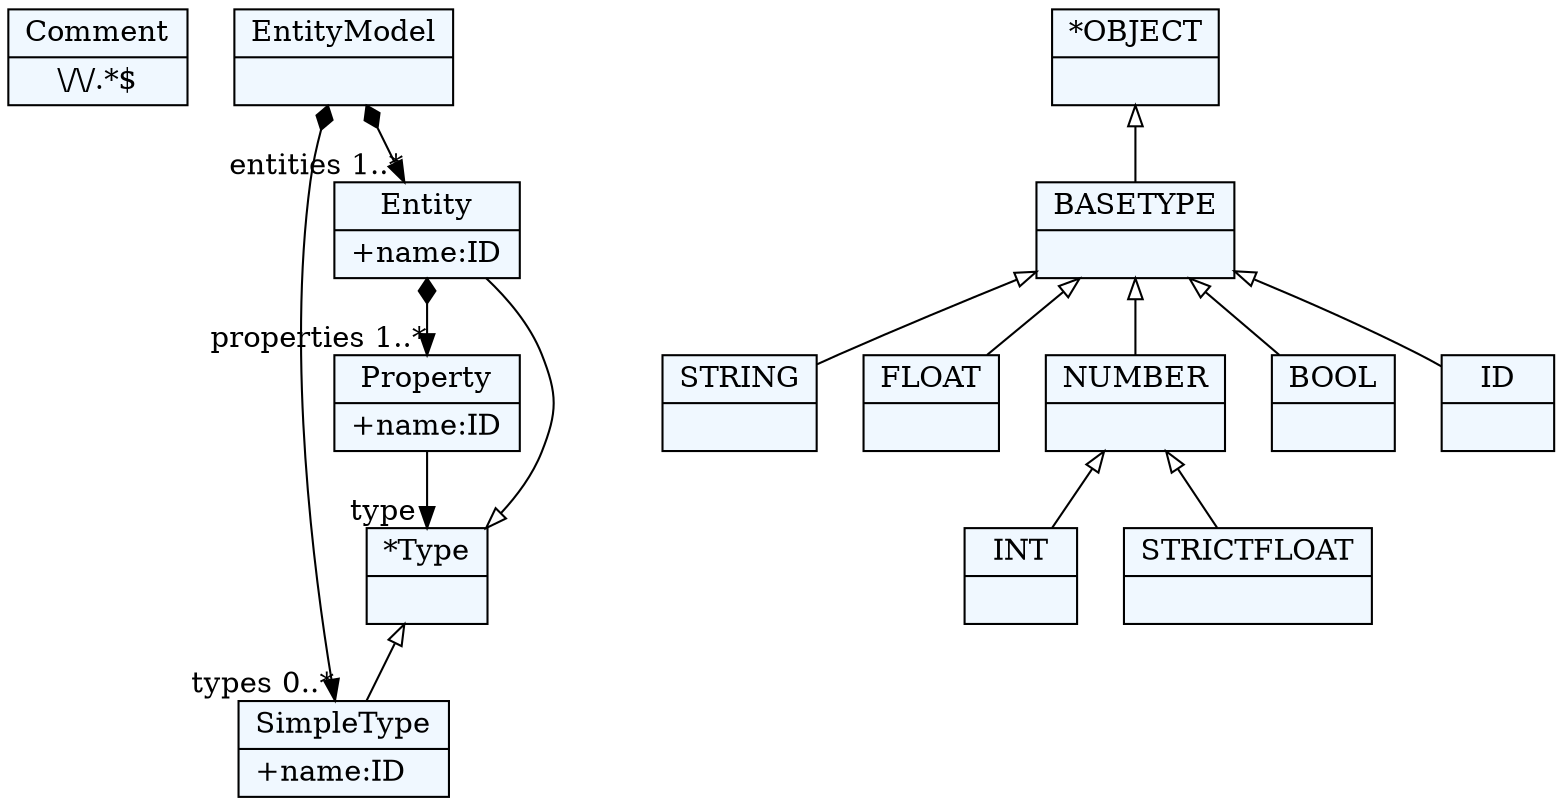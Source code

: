 
    digraph textX {
    fontname = "Bitstream Vera Sans"
    fontsize = 8
    node[
        shape=record,
        style=filled,
        fillcolor=aliceblue
    ]
    nodesep = 0.3
    edge[dir=black,arrowtail=empty]


60528528[ label="{Comment|\\/\\/.*$}"]

56692784[ label="{EntityModel|}"]

56672304[ label="{SimpleType|+name:ID\l}"]

56675608[ label="{Entity|+name:ID\l}"]

56703808[ label="{Property|+name:ID\l}"]

60527112[ label="{*Type|}"]

56703336[ label="{*OBJECT|}"]

56684592[ label="{STRING|}"]

56701920[ label="{BASETYPE|}"]

56687424[ label="{INT|}"]

56693256[ label="{FLOAT|}"]

56696088[ label="{NUMBER|}"]

56686008[ label="{BOOL|}"]

56694672[ label="{STRICTFLOAT|}"]

56675136[ label="{ID|}"]



56692784 -> 56672304[arrowtail=diamond, dir=both, headlabel="types 0..*"]
56692784 -> 56675608[arrowtail=diamond, dir=both, headlabel="entities 1..*"]
56675608 -> 56703808[arrowtail=diamond, dir=both, headlabel="properties 1..*"]
56703808 -> 60527112[headlabel="type "]
60527112 -> 56672304 [dir=back]
60527112 -> 56675608 [dir=back]
56703336 -> 56701920 [dir=back]
56701920 -> 56696088 [dir=back]
56701920 -> 56693256 [dir=back]
56701920 -> 56686008 [dir=back]
56701920 -> 56675136 [dir=back]
56701920 -> 56684592 [dir=back]
56696088 -> 56694672 [dir=back]
56696088 -> 56687424 [dir=back]

}
